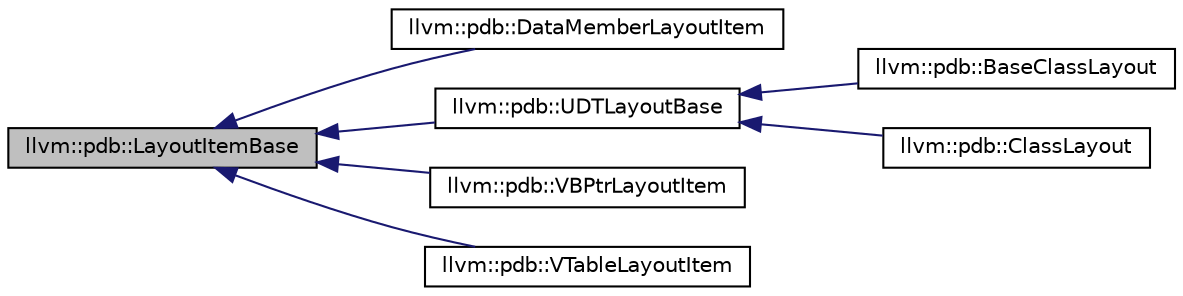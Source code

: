 digraph "llvm::pdb::LayoutItemBase"
{
 // LATEX_PDF_SIZE
  bgcolor="transparent";
  edge [fontname="Helvetica",fontsize="10",labelfontname="Helvetica",labelfontsize="10"];
  node [fontname="Helvetica",fontsize="10",shape=record];
  rankdir="LR";
  Node1 [label="llvm::pdb::LayoutItemBase",height=0.2,width=0.4,color="black", fillcolor="grey75", style="filled", fontcolor="black",tooltip=" "];
  Node1 -> Node2 [dir="back",color="midnightblue",fontsize="10",style="solid",fontname="Helvetica"];
  Node2 [label="llvm::pdb::DataMemberLayoutItem",height=0.2,width=0.4,color="black",URL="$classllvm_1_1pdb_1_1DataMemberLayoutItem.html",tooltip=" "];
  Node1 -> Node3 [dir="back",color="midnightblue",fontsize="10",style="solid",fontname="Helvetica"];
  Node3 [label="llvm::pdb::UDTLayoutBase",height=0.2,width=0.4,color="black",URL="$classllvm_1_1pdb_1_1UDTLayoutBase.html",tooltip=" "];
  Node3 -> Node4 [dir="back",color="midnightblue",fontsize="10",style="solid",fontname="Helvetica"];
  Node4 [label="llvm::pdb::BaseClassLayout",height=0.2,width=0.4,color="black",URL="$classllvm_1_1pdb_1_1BaseClassLayout.html",tooltip=" "];
  Node3 -> Node5 [dir="back",color="midnightblue",fontsize="10",style="solid",fontname="Helvetica"];
  Node5 [label="llvm::pdb::ClassLayout",height=0.2,width=0.4,color="black",URL="$classllvm_1_1pdb_1_1ClassLayout.html",tooltip=" "];
  Node1 -> Node6 [dir="back",color="midnightblue",fontsize="10",style="solid",fontname="Helvetica"];
  Node6 [label="llvm::pdb::VBPtrLayoutItem",height=0.2,width=0.4,color="black",URL="$classllvm_1_1pdb_1_1VBPtrLayoutItem.html",tooltip=" "];
  Node1 -> Node7 [dir="back",color="midnightblue",fontsize="10",style="solid",fontname="Helvetica"];
  Node7 [label="llvm::pdb::VTableLayoutItem",height=0.2,width=0.4,color="black",URL="$classllvm_1_1pdb_1_1VTableLayoutItem.html",tooltip=" "];
}
